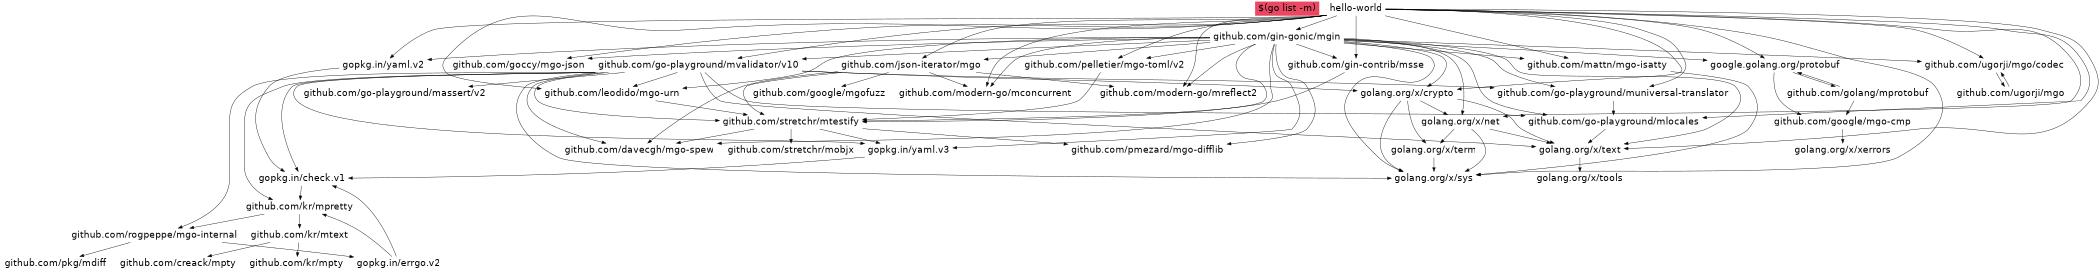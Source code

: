 digraph {
    graph[overlap=false, size=14];
    root="$(go list -m)";
    node [shape = plaintext, fontname = "Helvetica", fontsize=24];
    "$(go list -m)" [style = filled, fillcolor = "#E94762"];
"github.com/gin-contrib/\msse" -> "github.com/stretchr/\mtestify"
"github.com/gin-gonic/\mgin" -> "github.com/davecgh/\mgo-spew"
"github.com/gin-gonic/\mgin" -> "github.com/gin-contrib/\msse"
"github.com/gin-gonic/\mgin" -> "github.com/go-playground/\mlocales"
"github.com/gin-gonic/\mgin" -> "github.com/go-playground/\muniversal-translator"
"github.com/gin-gonic/\mgin" -> "github.com/go-playground/\mvalidator/v10"
"github.com/gin-gonic/\mgin" -> "github.com/goccy/\mgo-json"
"github.com/gin-gonic/\mgin" -> "github.com/json-iterator/\mgo"
"github.com/gin-gonic/\mgin" -> "github.com/leodido/\mgo-urn"
"github.com/gin-gonic/\mgin" -> "github.com/mattn/\mgo-isatty"
"github.com/gin-gonic/\mgin" -> "github.com/modern-go/\mconcurrent"
"github.com/gin-gonic/\mgin" -> "github.com/modern-go/\mreflect2"
"github.com/gin-gonic/\mgin" -> "github.com/pelletier/\mgo-toml/v2"
"github.com/gin-gonic/\mgin" -> "github.com/pmezard/\mgo-difflib"
"github.com/gin-gonic/\mgin" -> "github.com/stretchr/\mtestify"
"github.com/gin-gonic/\mgin" -> "github.com/ugorji/\mgo/codec"
"github.com/gin-gonic/\mgin" -> "golang.org/x/crypto"
"github.com/gin-gonic/\mgin" -> "golang.org/x/net"
"github.com/gin-gonic/\mgin" -> "golang.org/x/sys"
"github.com/gin-gonic/\mgin" -> "golang.org/x/text"
"github.com/gin-gonic/\mgin" -> "google.golang.org/protobuf"
"github.com/gin-gonic/\mgin" -> "gopkg.in/yaml.v2"
"github.com/gin-gonic/\mgin" -> "gopkg.in/yaml.v3"
"github.com/go-playground/\mlocales" -> "golang.org/x/text"
"github.com/go-playground/\muniversal-translator" -> "github.com/go-playground/\mlocales"
"github.com/go-playground/\mvalidator/v10" -> "github.com/davecgh/\mgo-spew"
"github.com/go-playground/\mvalidator/v10" -> "github.com/go-playground/\massert/v2"
"github.com/go-playground/\mvalidator/v10" -> "github.com/go-playground/\mlocales"
"github.com/go-playground/\mvalidator/v10" -> "github.com/go-playground/\muniversal-translator"
"github.com/go-playground/\mvalidator/v10" -> "github.com/kr/\mpretty"
"github.com/go-playground/\mvalidator/v10" -> "github.com/leodido/\mgo-urn"
"github.com/go-playground/\mvalidator/v10" -> "github.com/rogpeppe/\mgo-internal"
"github.com/go-playground/\mvalidator/v10" -> "github.com/stretchr/\mtestify"
"github.com/go-playground/\mvalidator/v10" -> "golang.org/x/crypto"
"github.com/go-playground/\mvalidator/v10" -> "golang.org/x/sys"
"github.com/go-playground/\mvalidator/v10" -> "golang.org/x/text"
"github.com/go-playground/\mvalidator/v10" -> "gopkg.in/check.v1"
"github.com/go-playground/\mvalidator/v10" -> "gopkg.in/yaml.v3"
"github.com/golang/\mprotobuf" -> "github.com/google/\mgo-cmp"
"github.com/golang/\mprotobuf" -> "google.golang.org/protobuf"
"github.com/google/\mgo-cmp" -> "golang.org/x/xerrors"
"github.com/json-iterator/\mgo" -> "github.com/davecgh/\mgo-spew"
"github.com/json-iterator/\mgo" -> "github.com/google/\mgofuzz"
"github.com/json-iterator/\mgo" -> "github.com/modern-go/\mconcurrent"
"github.com/json-iterator/\mgo" -> "github.com/modern-go/\mreflect2"
"github.com/json-iterator/\mgo" -> "github.com/stretchr/\mtestify"
"github.com/kr/\mpretty" -> "github.com/kr/\mtext"
"github.com/kr/\mpretty" -> "github.com/rogpeppe/\mgo-internal"
"github.com/kr/\mtext" -> "github.com/creack/\mpty"
"github.com/kr/\mtext" -> "github.com/kr/\mpty"
"github.com/leodido/\mgo-urn" -> "github.com/stretchr/\mtestify"
"github.com/mattn/\mgo-isatty" -> "golang.org/x/sys"
"github.com/pelletier/\mgo-toml/v2" -> "github.com/stretchr/\mtestify"
"github.com/rogpeppe/\mgo-internal" -> "github.com/pkg/\mdiff"
"github.com/rogpeppe/\mgo-internal" -> "gopkg.in/errgo.v2"
"github.com/stretchr/\mtestify" -> "github.com/davecgh/\mgo-spew"
"github.com/stretchr/\mtestify" -> "github.com/pmezard/\mgo-difflib"
"github.com/stretchr/\mtestify" -> "github.com/stretchr/\mobjx"
"github.com/stretchr/\mtestify" -> "gopkg.in/yaml.v3"
"github.com/ugorji/\mgo" -> "github.com/ugorji/\mgo/codec"
"github.com/ugorji/\mgo/codec" -> "github.com/ugorji/\mgo"
"golang.org/x/crypto" -> "golang.org/x/net"
"golang.org/x/crypto" -> "golang.org/x/sys"
"golang.org/x/crypto" -> "golang.org/x/term"
"golang.org/x/crypto" -> "golang.org/x/text"
"golang.org/x/net" -> "golang.org/x/sys"
"golang.org/x/net" -> "golang.org/x/term"
"golang.org/x/net" -> "golang.org/x/text"
"golang.org/x/term" -> "golang.org/x/sys"
"golang.org/x/text" -> "golang.org/x/tools"
"google.golang.org/protobuf" -> "github.com/golang/\mprotobuf"
"google.golang.org/protobuf" -> "github.com/google/\mgo-cmp"
"gopkg.in/check.v1" -> "github.com/kr/\mpretty"
"gopkg.in/errgo.v2" -> "github.com/kr/\mpretty"
"gopkg.in/errgo.v2" -> "gopkg.in/check.v1"
"gopkg.in/yaml.v2" -> "gopkg.in/check.v1"
"gopkg.in/yaml.v3" -> "gopkg.in/check.v1"
"hello-world" -> "github.com/gin-contrib/\msse"
"hello-world" -> "github.com/gin-gonic/\mgin"
"hello-world" -> "github.com/go-playground/\mlocales"
"hello-world" -> "github.com/go-playground/\muniversal-translator"
"hello-world" -> "github.com/go-playground/\mvalidator/v10"
"hello-world" -> "github.com/goccy/\mgo-json"
"hello-world" -> "github.com/json-iterator/\mgo"
"hello-world" -> "github.com/leodido/\mgo-urn"
"hello-world" -> "github.com/mattn/\mgo-isatty"
"hello-world" -> "github.com/modern-go/\mconcurrent"
"hello-world" -> "github.com/modern-go/\mreflect2"
"hello-world" -> "github.com/pelletier/\mgo-toml/v2"
"hello-world" -> "github.com/ugorji/\mgo/codec"
"hello-world" -> "golang.org/x/crypto"
"hello-world" -> "golang.org/x/net"
"hello-world" -> "golang.org/x/sys"
"hello-world" -> "golang.org/x/text"
"hello-world" -> "google.golang.org/protobuf"
"hello-world" -> "gopkg.in/yaml.v2"
}
